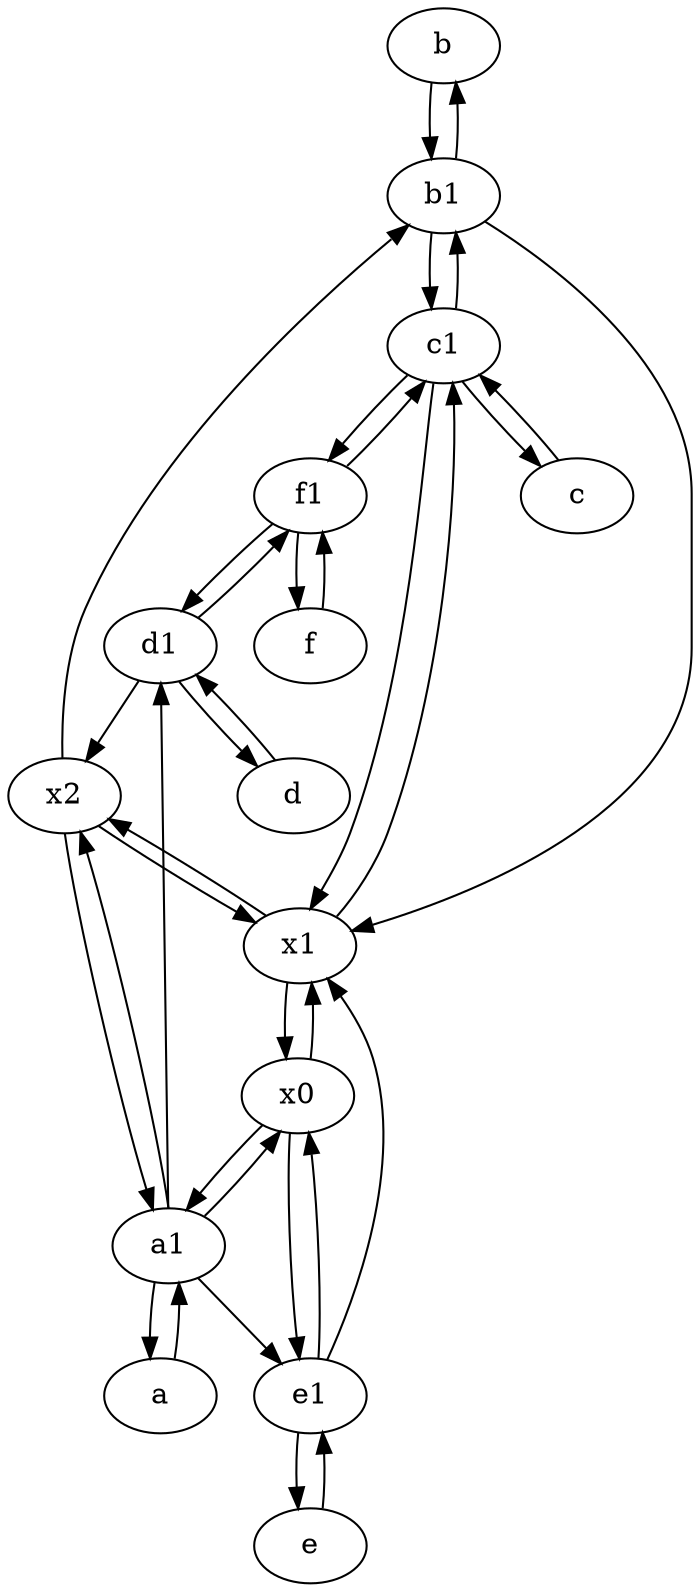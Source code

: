 digraph  {
	b [pos="50,20!"];
	f1;
	d1 [pos="25,30!"];
	c [pos="20,10!"];
	x1;
	x0;
	e [pos="30,50!"];
	b1 [pos="45,20!"];
	x2;
	a [pos="40,10!"];
	a1 [pos="40,15!"];
	c1 [pos="30,15!"];
	d [pos="20,30!"];
	f [pos="15,45!"];
	e1 [pos="25,45!"];
	e1 -> x1;
	d1 -> x2;
	b1 -> b;
	x2 -> a1;
	a1 -> d1;
	a1 -> x2;
	x1 -> x0;
	c1 -> c;
	c1 -> x1;
	f1 -> d1;
	f -> f1;
	d -> d1;
	x1 -> x2;
	c -> c1;
	a1 -> a;
	x0 -> x1;
	b1 -> c1;
	a -> a1;
	c1 -> b1;
	a1 -> x0;
	x0 -> a1;
	a1 -> e1;
	f1 -> c1;
	b -> b1;
	e1 -> e;
	d1 -> f1;
	e -> e1;
	b1 -> x1;
	x2 -> x1;
	f1 -> f;
	x0 -> e1;
	x1 -> c1;
	e1 -> x0;
	d1 -> d;
	x2 -> b1;
	c1 -> f1;

	}